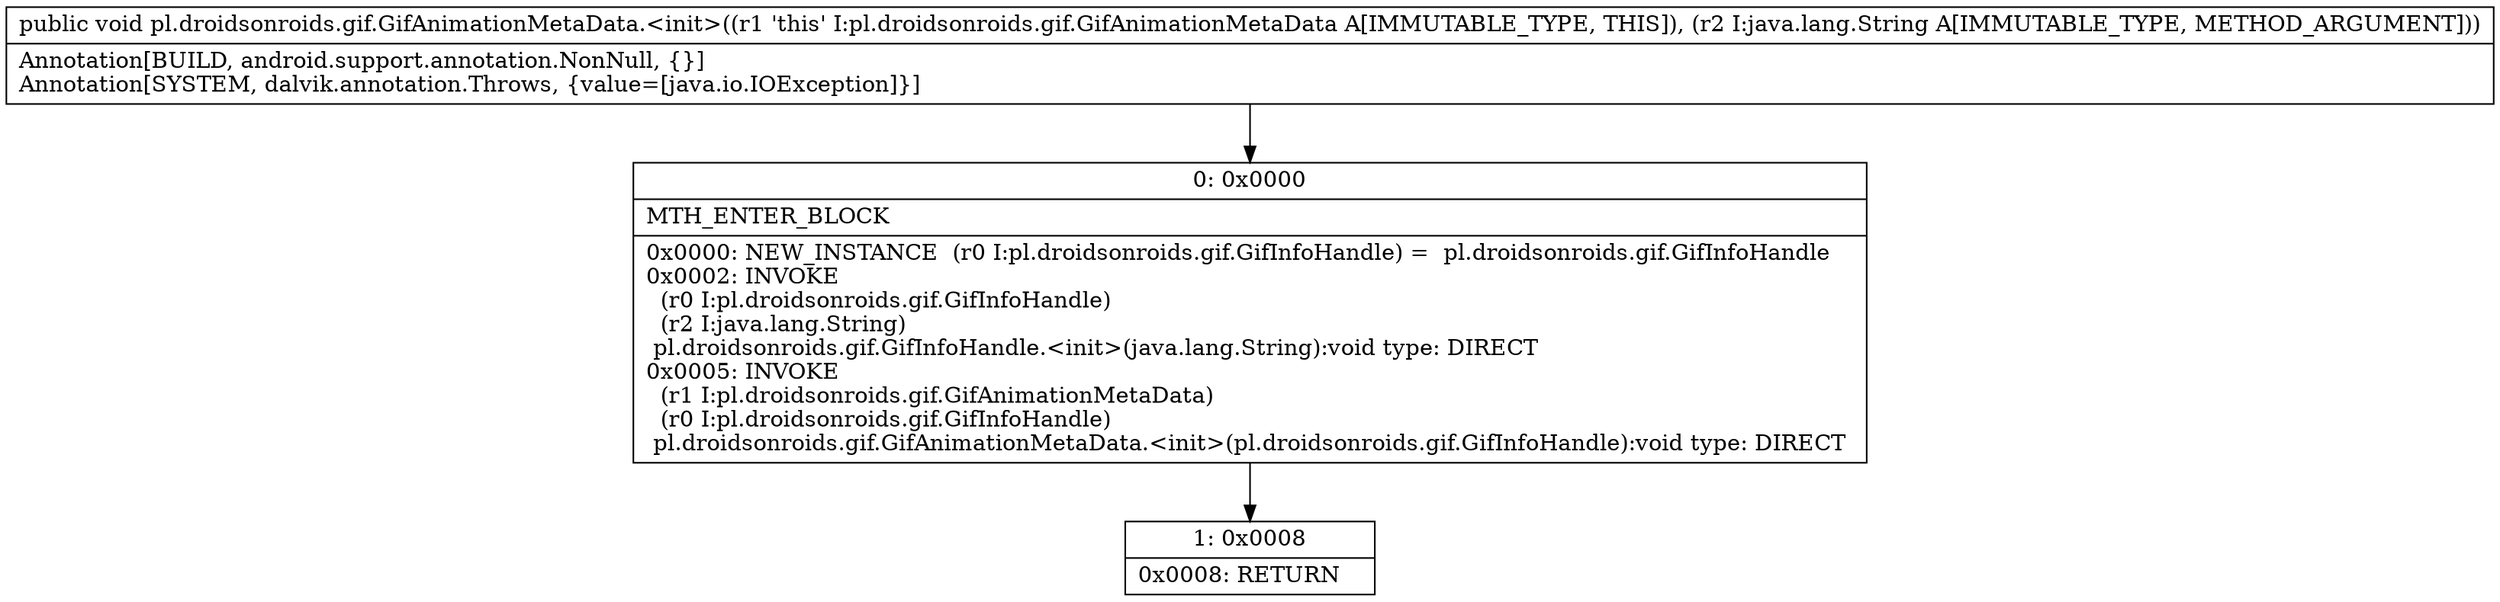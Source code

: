 digraph "CFG forpl.droidsonroids.gif.GifAnimationMetaData.\<init\>(Ljava\/lang\/String;)V" {
Node_0 [shape=record,label="{0\:\ 0x0000|MTH_ENTER_BLOCK\l|0x0000: NEW_INSTANCE  (r0 I:pl.droidsonroids.gif.GifInfoHandle) =  pl.droidsonroids.gif.GifInfoHandle \l0x0002: INVOKE  \l  (r0 I:pl.droidsonroids.gif.GifInfoHandle)\l  (r2 I:java.lang.String)\l pl.droidsonroids.gif.GifInfoHandle.\<init\>(java.lang.String):void type: DIRECT \l0x0005: INVOKE  \l  (r1 I:pl.droidsonroids.gif.GifAnimationMetaData)\l  (r0 I:pl.droidsonroids.gif.GifInfoHandle)\l pl.droidsonroids.gif.GifAnimationMetaData.\<init\>(pl.droidsonroids.gif.GifInfoHandle):void type: DIRECT \l}"];
Node_1 [shape=record,label="{1\:\ 0x0008|0x0008: RETURN   \l}"];
MethodNode[shape=record,label="{public void pl.droidsonroids.gif.GifAnimationMetaData.\<init\>((r1 'this' I:pl.droidsonroids.gif.GifAnimationMetaData A[IMMUTABLE_TYPE, THIS]), (r2 I:java.lang.String A[IMMUTABLE_TYPE, METHOD_ARGUMENT]))  | Annotation[BUILD, android.support.annotation.NonNull, \{\}]\lAnnotation[SYSTEM, dalvik.annotation.Throws, \{value=[java.io.IOException]\}]\l}"];
MethodNode -> Node_0;
Node_0 -> Node_1;
}

